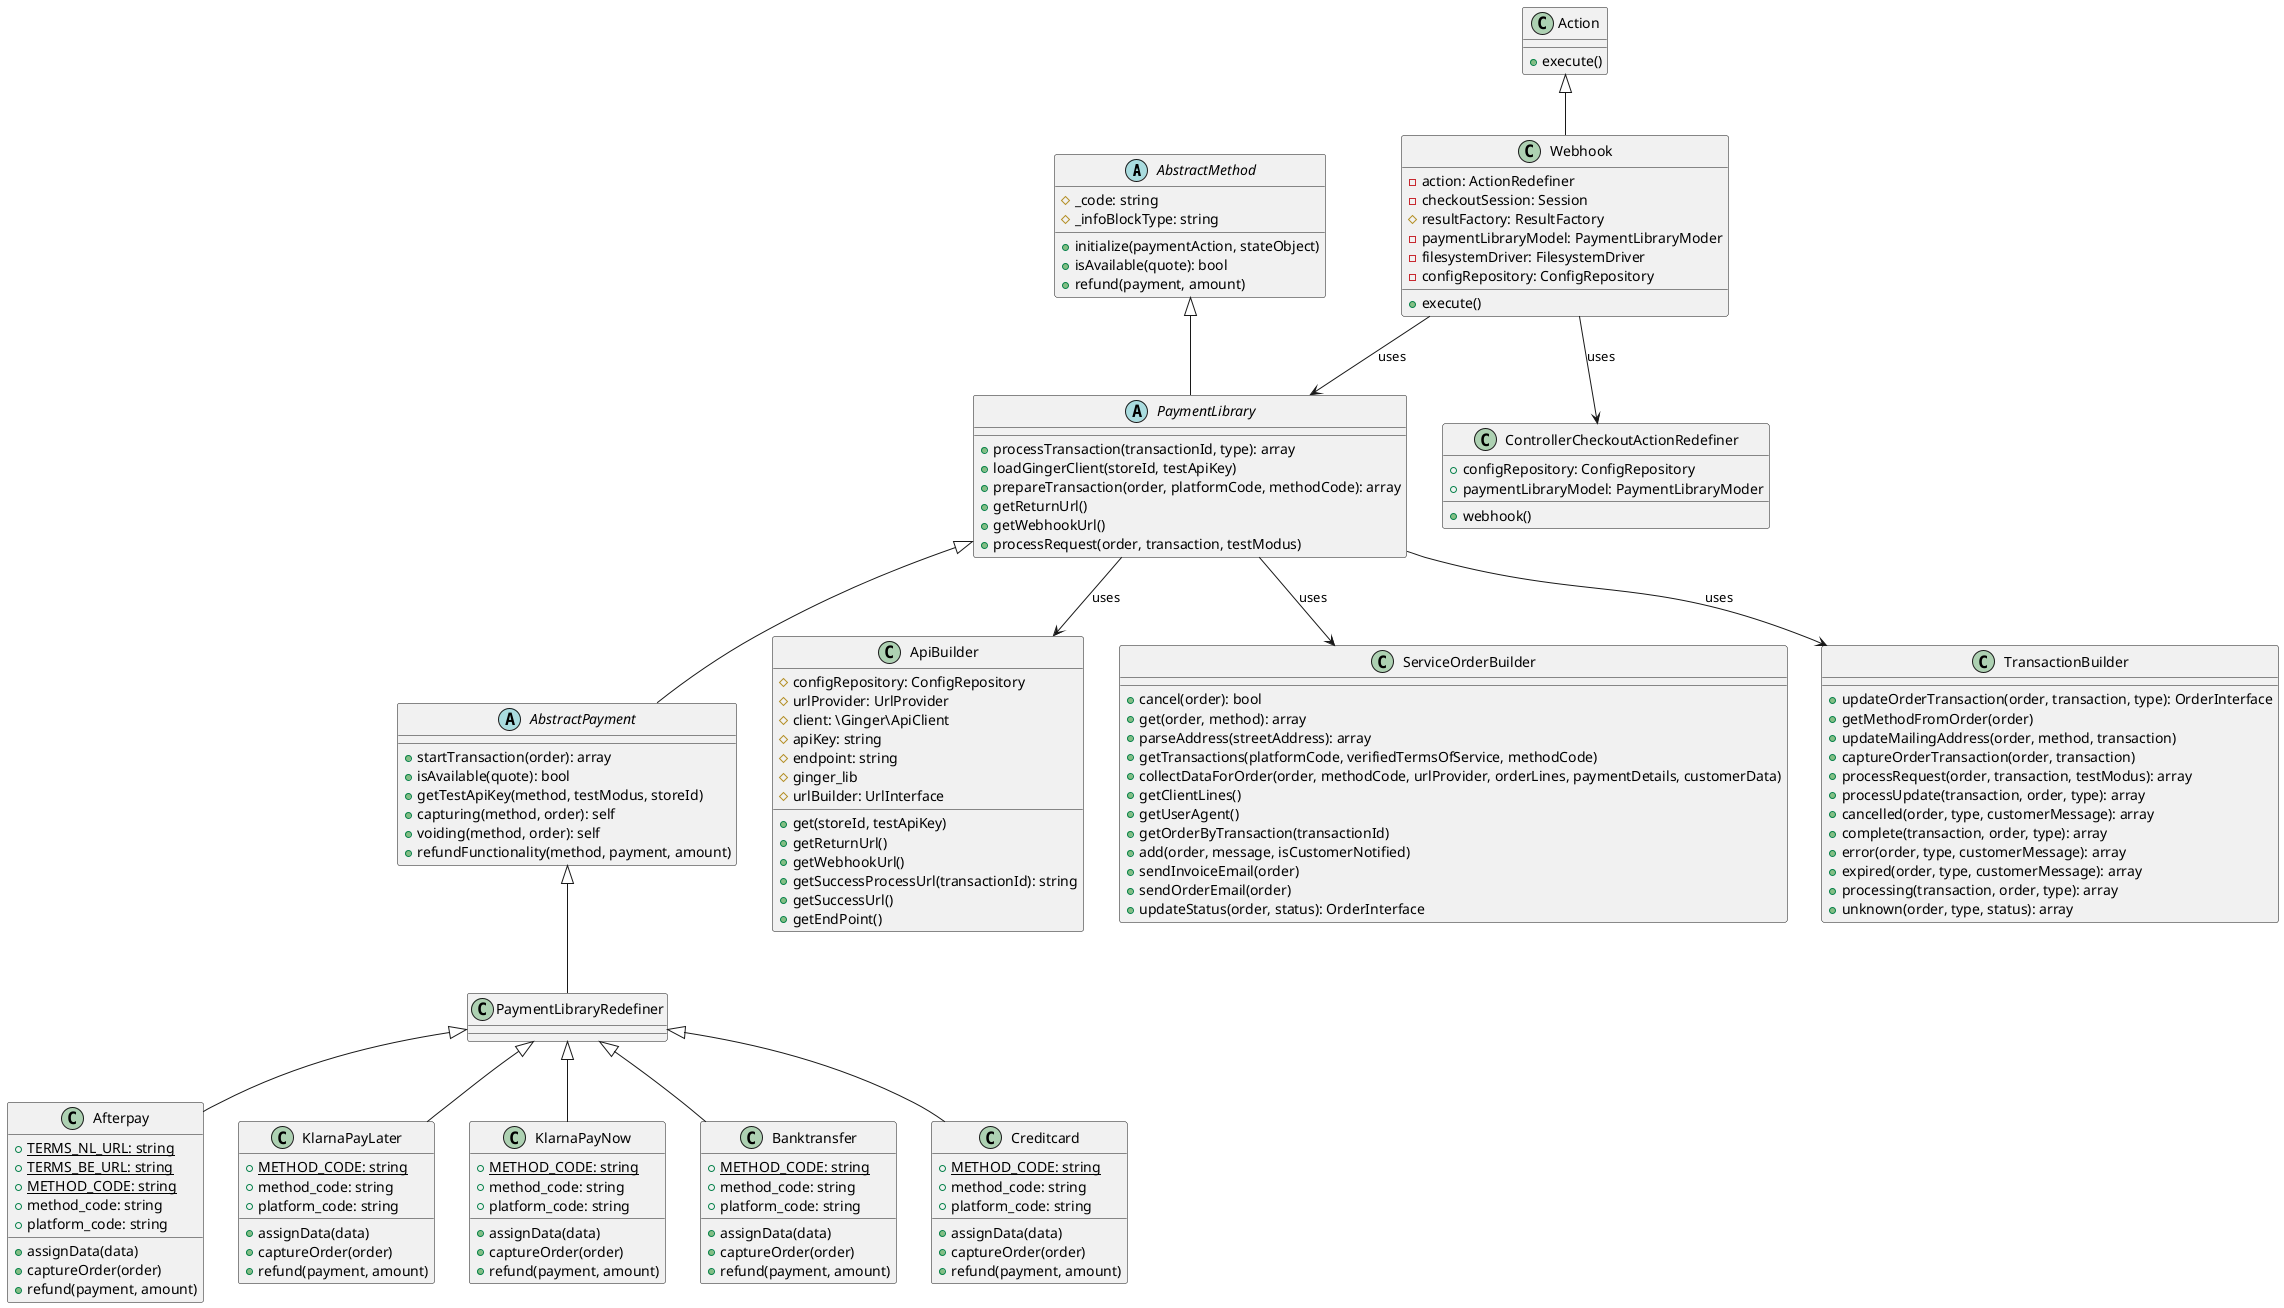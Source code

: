 @startuml GingerPay Payment Plugin Class Diagram

' Abstract classes
abstract class AbstractMethod {
  # _code: string
  # _infoBlockType: string
  + initialize(paymentAction, stateObject)
  + isAvailable(quote): bool
  + refund(payment, amount)
}

abstract class PaymentLibrary extends AbstractMethod {
  + processTransaction(transactionId, type): array
  + loadGingerClient(storeId, testApiKey)
  + prepareTransaction(order, platformCode, methodCode): array
  + getReturnUrl()
  + getWebhookUrl()
  + processRequest(order, transaction, testModus)
}

abstract class AbstractPayment extends PaymentLibrary {
  + startTransaction(order): array
  + isAvailable(quote): bool
  + getTestApiKey(method, testModus, storeId)
  + capturing(method, order): self
  + voiding(method, order): self
  + refundFunctionality(method, payment, amount)
}

class PaymentLibraryRedefiner extends AbstractPayment {
  ' Redefines some methods from PaymentLibrary
}

' Concrete payment methods
class Afterpay extends PaymentLibraryRedefiner {
  + {static} TERMS_NL_URL: string
  + {static} TERMS_BE_URL: string
  + {static} METHOD_CODE: string
  + method_code: string
  + platform_code: string
  + assignData(data)
  + captureOrder(order)
  + refund(payment, amount)
}

class KlarnaPayLater extends PaymentLibraryRedefiner {
  + {static} METHOD_CODE: string
  + method_code: string
  + platform_code: string
  + assignData(data)
  + captureOrder(order)
  + refund(payment, amount)
}

class KlarnaPayNow extends PaymentLibraryRedefiner {
  + {static} METHOD_CODE: string
  + method_code: string
  + platform_code: string
  + assignData(data)
  + captureOrder(order)
  + refund(payment, amount)
}

class Banktransfer extends PaymentLibraryRedefiner {
  + {static} METHOD_CODE: string
  + method_code: string
  + platform_code: string
  + assignData(data)
  + captureOrder(order)
  + refund(payment, amount)
}

class Creditcard extends PaymentLibraryRedefiner {
  + {static} METHOD_CODE: string
  + method_code: string
  + platform_code: string
  + assignData(data)
  + captureOrder(order)
  + refund(payment, amount)
}

' Builder classes
class ApiBuilder {
  # configRepository: ConfigRepository
  # urlProvider: UrlProvider
  # client: \Ginger\ApiClient
  # apiKey: string
  # endpoint: string
  # ginger_lib
  # urlBuilder: UrlInterface
  + get(storeId, testApiKey)
  + getReturnUrl()
  + getWebhookUrl()
  + getSuccessProcessUrl(transactionId): string
  + getSuccessUrl()
  + getEndPoint()
}

class ServiceOrderBuilder {
  + cancel(order): bool
  + get(order, method): array
  + parseAddress(streetAddress): array
  + getTransactions(platformCode, verifiedTermsOfService, methodCode)
  + collectDataForOrder(order, methodCode, urlProvider, orderLines, paymentDetails, customerData)
  + getClientLines()
  + getUserAgent()
  + getOrderByTransaction(transactionId)
  + add(order, message, isCustomerNotified)
  + sendInvoiceEmail(order)
  + sendOrderEmail(order)
  + updateStatus(order, status): OrderInterface
}

class TransactionBuilder {
  + updateOrderTransaction(order, transaction, type): OrderInterface
  + getMethodFromOrder(order)
  + updateMailingAddress(order, method, transaction)
  + captureOrderTransaction(order, transaction)
  + processRequest(order, transaction, testModus): array
  + processUpdate(transaction, order, type): array
  + cancelled(order, type, customerMessage): array
  + complete(transaction, order, type): array
  + error(order, type, customerMessage): array
  + expired(order, type, customerMessage): array
  + processing(transaction, order, type): array
  + unknown(order, type, status): array
}

' Controllers
class Action {
  + execute()
}

class Webhook extends Action {
  - action: ActionRedefiner
  - checkoutSession: Session
  # resultFactory: ResultFactory
  - paymentLibraryModel: PaymentLibraryModer
  - filesystemDriver: FilesystemDriver
  - configRepository: ConfigRepository
  + execute()
}

class ControllerCheckoutActionRedefiner {
  + configRepository: ConfigRepository
  + paymentLibraryModel: PaymentLibraryModer
  + webhook()
}

' Relationships
PaymentLibrary --> ApiBuilder: uses
PaymentLibrary --> ServiceOrderBuilder: uses
PaymentLibrary --> TransactionBuilder: uses
Webhook --> ControllerCheckoutActionRedefiner: uses
Webhook --> PaymentLibrary: uses

@enduml